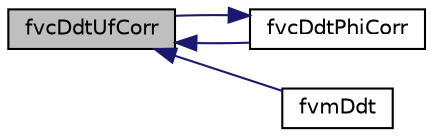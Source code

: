 digraph "fvcDdtUfCorr"
{
  bgcolor="transparent";
  edge [fontname="Helvetica",fontsize="10",labelfontname="Helvetica",labelfontsize="10"];
  node [fontname="Helvetica",fontsize="10",shape=record];
  rankdir="LR";
  Node1 [label="fvcDdtUfCorr",height=0.2,width=0.4,color="black", fillcolor="grey75", style="filled", fontcolor="black"];
  Node1 -> Node2 [dir="back",color="midnightblue",fontsize="10",style="solid",fontname="Helvetica"];
  Node2 [label="fvcDdtPhiCorr",height=0.2,width=0.4,color="black",URL="$a02424.html#a70599a08bad41eec8ff9c5b8b15bdfb4"];
  Node2 -> Node1 [dir="back",color="midnightblue",fontsize="10",style="solid",fontname="Helvetica"];
  Node1 -> Node3 [dir="back",color="midnightblue",fontsize="10",style="solid",fontname="Helvetica"];
  Node3 [label="fvmDdt",height=0.2,width=0.4,color="black",URL="$a02424.html#aa26cf5bb70cd445f49b13dbf3e05f7d8"];
}
